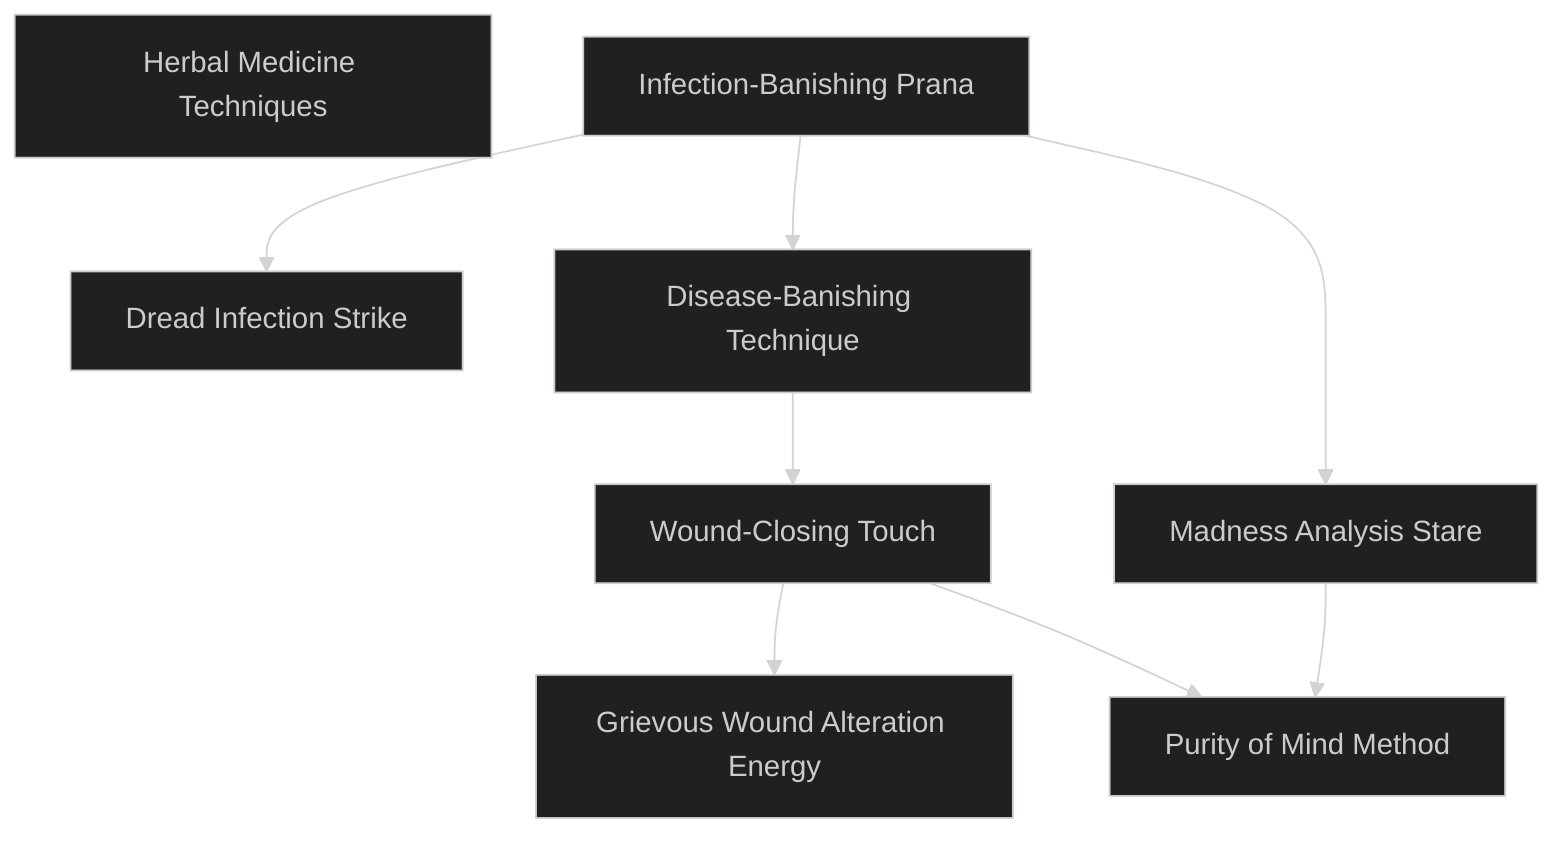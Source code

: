 ---
config:
  theme: dark
---
flowchart TD

    herbal_medicine_techniques[Herbal Medicine Techniques]
    click herbal_medicine_techniques callback "
        Herbal Medicine Techniques<br>
        <br>
        Cost: 5 motes<br>
        Duration: Until consumed<br>
        Type: Simple<br>
        Minimum Medicine: 2<br>
        Minimum Essence: 1<br>
        <br>
        In the Age of the Exalted, most drugs and medicines
        come from plants. A physician or druggist who under-
        stands the Essence within plants can prepare drugs and
        medicines with uncannily precise effects. Each effect is
        actually a separate Charm, but a character who learns one
        Herbal Medicine Technique probably knows a few more as
        well. Some common tricks include:<br>
        • Time Delay: A drug or medicine takes effect at a
        time set by the Dragon-Blooded character, perhaps days
        after the Dynast administered the draught.<br>
        • Trigger: A drug or medicine takes effect when a
        certain external condition is met.<br>
        • Tuning: The druggist can control the content of
        hallucinations caused by a drug.<br>
        Most uses of an Herbal Medicine Technique require
        only a simple success. Some applications - for instance,
        very precise hallucinations or a time delay longer than a
        few hours — might impose difficulty penalties.
        The Dynast who would use an Herbal Medicine
        Technique must compound the drug or medicine herself
        and infuse it with Essence at that time. The effect of the
        Essence-charged drug lasts its regular duration. Only after
        the magic medicine runs its course can the character who
        created it recover the motes of Essence used in its creation.<br>
        Cascade Charms:<br>
        • With experience, a Dragon-Blooded pharmacist
        might Combo different Herbal Medicine Techniques.<br>
        • More skilled and powerful druggists might produce
        medicines with actual magical effects on their users. Storytellers
        may want to restrict how &quot;magical&quot; an effect
        characters can achieve through Medicine-based Charms.
    "

    infection_banishing_prana[Infection-Banishing Prana]
    click infection_banishing_prana callback "
        Infection-Banishing Prana<br>
        <br>
        Cost: 1 mote<br>
        Duration: Instant<br>
        Type: Simple<br>
        Minimum Medicine: 2<br>
        Minimum Essence: 2<br>
        Prerequisite Charms: None<br>
        <br>
        Nearly any Exalted with the Medicine Ability can tell
        at a glance whether a wound has been infected. Infections
        rarely strike the Exalted themselves, but their servants,
        henchmen and bodyguards often suffer from such maladies
        in the hours and days following battle. Regardless of the
        nature of the character suffering from infection, Dragon-Blooded
        with this Charm can remove the infection with
        just a touch and the expenditure of a mote of Essence.
        Removing the infection does not eliminate damage already
        done, but it removes the source of infection and
        prevents it from recurring to this injury - even if the
        Charm's subject does something foolish, like enter the
        sewers of Nexus with an open wound. So long as the wound
        has been treated with Infection Banishing Prana, it will
        not become infected. Note that Infection Banishing Prana
        only works on infections caused by physical injury; ordinary
        and magical plagues are unaffected by it.
        "

    dread_infection_strike[Dread Infection Strike]
    infection_banishing_prana --> dread_infection_strike
    click dread_infection_strike callback "
        Dread Infection Strike<br>
        <br>
        Cost: 2 motes<br>
        Duration: Instant<br>
        Type: Supplemental<br>
        Minimum Medicine: 3<br>
        Minimum Essence: 2<br>
        Prerequisite Charms: Infection-Banishing Prana<br>
        <br>
        The character's knowledge of the medicinal arts
        and the sources of infection has grown to such levels
        that he can magically infect his own weapon as he
        strikes; if he does at least one lethal wound to the target,
        the wound is much more likely to become infected. The
        difficulty of the Stamina + Resistance roll to avoid
        infection from the attack goes up by +2, even for
        Exalted. Frequent use of this Charm is sure to win the
        character enemies, as there is no more hated weapon
        than disease. The Essence must be spent to activate this
        Charm before the character makes his attack roll, and if
        the attack does not do at least one lethal wound, the
        Essence is wasted. This Charm can explicitly be used in
        a Combo with Charms of other Abilities.
        "

    disease_banishing_technique[Disease-Banishing Technique]
    infection_banishing_prana --> disease_banishing_technique
    click disease_banishing_technique callback "
        Disease-Banishing Technique<br>
        <br>
        Cost: 4 motes, 1 Willpower<br>
        Duration: Instant<br>
        Type: Simple<br>
        Minimum Medicine: 4<br>
        Minimum Essence: 2<br>
        Prerequisite Charms: Infection-Banishing Prana<br>
        <br>
        With this technique, the Dragon-Blood becomes
        like a healer out of legend. He can remove all but the
        most powerful magical plagues from his allies with a
        touch of his hand. The Exalt must make an ordinary
        diagnosis with his Medicine Ability at some time before
        using Disease-Banishing Technique, as it is necessary to
        know what plague it is the character intends to eliminate.
        If the diagnosis roll is successful, however, then the
        simple expenditure of a few seconds' time, the touch of
        the Exalted's hand and the expenditure of the necessary
        Essence combine to violently purge the disease from the
        subject's body. The subject is likely to convulse and expel
        some foul substance from her mouth and nose as this
        Charm takes effect, costing her his next turn if one had
        been available. Should the subject suffer from multiple
        plagues — a terrible fate indeed! - then this Charm
        must be used multiple times. Disease-Banishing Technique
        does work on battlefield infection - however,
        Infection-Banishing Prana is a far more effective tool for
        such things. This Charm, like so much other magic, is
        powerless against the Great Contagion.
        "

    wound_closing_touch[Wound-Closing Touch]
    disease_banishing_technique --> wound_closing_touch
    click wound_closing_touch callback "
        Wound-Closing Touch<br>
        <br>
        Cost: 2 motes per health level converted, plus 1 Willpower<br>
        Duration: Instant<br>
        Type: Simple<br>
        Minimum Medicine: 4<br>
        Minimum Essence: 3<br>
        Prerequisite Charms: Disease-Banishing Technique<br>
        <br>
        With this simple Charm, the Exalted can rapidly close
        open and bleeding wounds on his body, allowing himself to
        heal those wounds far more quickly than a mortal could.
        The Charm leaves only bruises and sprains behind, rather
        than life-threatening injury. So long as at least 1 mote of
        Essence is spent, any bleeding wounds automatically close.
        In addition, every 2 motes of Essence spent turns one lethal
        wound level into a bashing wound level instead. The
        character does not have to convert all of his lethal wounds
        into bashing wounds if he does not wish to do so. This
        Charm can also be used on other characters.
        "

    grievous_wound_alteration_energy[Grievous Wound Alteration Energy]
    wound_closing_touch --> grievous_wound_alteration_energy
    click grievous_wound_alteration_energy callback "
        Grievous Wound Alteration Energy<br>
        <br>
        Cost: 3 motes and 1 Willpower per health level converted<br>
        Duration: Instant<br>
        Type: Simple<br>
        Minimum Medicine: 5<br>
        Minimum Essence: 3<br>
        Prerequisite Charms: Wound-Closing Touch<br>
        <br>
        This complex Charm allows the Exalted to turn
        truly horrific injuries, such as those inflicted by supernatural
        sources, into mere lacerations and broken bones.
        By spending 3 motes of Essence, he can convert an
        aggravated wound level into a lethal wound level. The
        Dragon-Blooded does not have to convert all of his
        aggravated wounds to lethal wounds if he does not wish
        to do so or cannot afford the Essence. This Charm also
        automatically closes any bleeding wounds from which
        the character suffers. Aggravated wounds converted to
        lethal wounds with this Charm can later be converted
        to bashing wounds with Wound-Closing Touch, above.
        This Charm can also be used on other characters.
        "

    madness_analysis_stare[Madness Analysis Stare]
    infection_banishing_prana --> madness_analysis_stare
    click madness_analysis_stare callback "
        Madness Analysis Stare<br>
        <br>
        Cost: 3 motes<br>
        Duration: Instant<br>
        Type: Simple<br>
        Minimum Medicine: 3<br>
        Minimum Essence: 2<br>
        Prerequisite Charms: Infection-Banishing Prana<br>
        <br>
        This Charm allows a Dragon-Blood to analyze another
        character and see what external influences there are
        over his mind; this includes low-Willpower compulsions,
        mind-affecting sorcery or Charms and/or derangements. A
        Perception + Medicine roll is called for here, with a
        difficulty of 2. Should this roll be successful, the Exalt can
        detect any external influences on the target. With four or
        more successes, she can trace magical influences backward
        to their source. The Exalted cannot use this Charm on
        herself, as one's mind often proves too nimble for cogent
        self-analysis. This Charm cannot diagnose or help in the
        treatment of the Great Curse.
        "

    purity_of_mind_method[Purity of Mind Method]
    wound_closing_touch --> purity_of_mind_method
    madness_analysis_stare --> purity_of_mind_method
    click purity_of_mind_method callback "
        Purity of Mind Method<br>
        <br>
        Cost: 5 motes, 1 Willpower<br>
        Duration: Instant<br>
        Type: Simple<br>
        Minimum Medicine: 4<br>
        Minimum Essence: 3<br>
        Prerequisite Charms: Wound-Closing Touch, Madness-Analyzing Method<br>
        <br>
        With a strike of the palm and a touch of the lips, an
        Exalted with this level of mastery over the medicinal arts
        can remove the pain of insanity or external influence from
        the Charm's subject. The Dragon-Blood must have first
        used Madness-Analyzing Stare to learn the source of the
        subject's mental problems - whether it be madness,
        compulsion or sorcerous meddling. This Charm must be
        used repeatedly if its subject suffers from multiple sources
        of mental influence. Purity of Mind Method works to
        counteract only sorcery spells of instant duration — ones
        whose effects are still ongoing must be targeted with
        Emerald Countermagic. Like Madness-Analyzing Stare,
        this Charm is powerless in the face of the Great Curse.
        "
